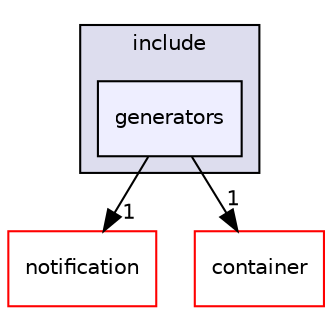 digraph "generators" {
  compound=true
  node [ fontsize="10", fontname="Helvetica"];
  edge [ labelfontsize="10", labelfontname="Helvetica"];
  subgraph clusterdir_6974a5aa7eaa13e782c53feb02410122 {
    graph [ bgcolor="#ddddee", pencolor="black", label="include" fontname="Helvetica", fontsize="10", URL="dir_6974a5aa7eaa13e782c53feb02410122.html"]
  dir_4e600f2fe01c8d97b1e58cabc1919472 [shape=box, label="generators", style="filled", fillcolor="#eeeeff", pencolor="black", URL="dir_4e600f2fe01c8d97b1e58cabc1919472.html"];
  }
  dir_7acf8b7ae8c4ffea2c3526657d8aa9e1 [shape=box label="notification" fillcolor="white" style="filled" color="red" URL="dir_7acf8b7ae8c4ffea2c3526657d8aa9e1.html"];
  dir_ed04fa5e107bc41b17a4bc8d6afe9f11 [shape=box label="container" fillcolor="white" style="filled" color="red" URL="dir_ed04fa5e107bc41b17a4bc8d6afe9f11.html"];
  dir_4e600f2fe01c8d97b1e58cabc1919472->dir_7acf8b7ae8c4ffea2c3526657d8aa9e1 [headlabel="1", labeldistance=1.5 headhref="dir_000207_000169.html"];
  dir_4e600f2fe01c8d97b1e58cabc1919472->dir_ed04fa5e107bc41b17a4bc8d6afe9f11 [headlabel="1", labeldistance=1.5 headhref="dir_000207_000092.html"];
}
